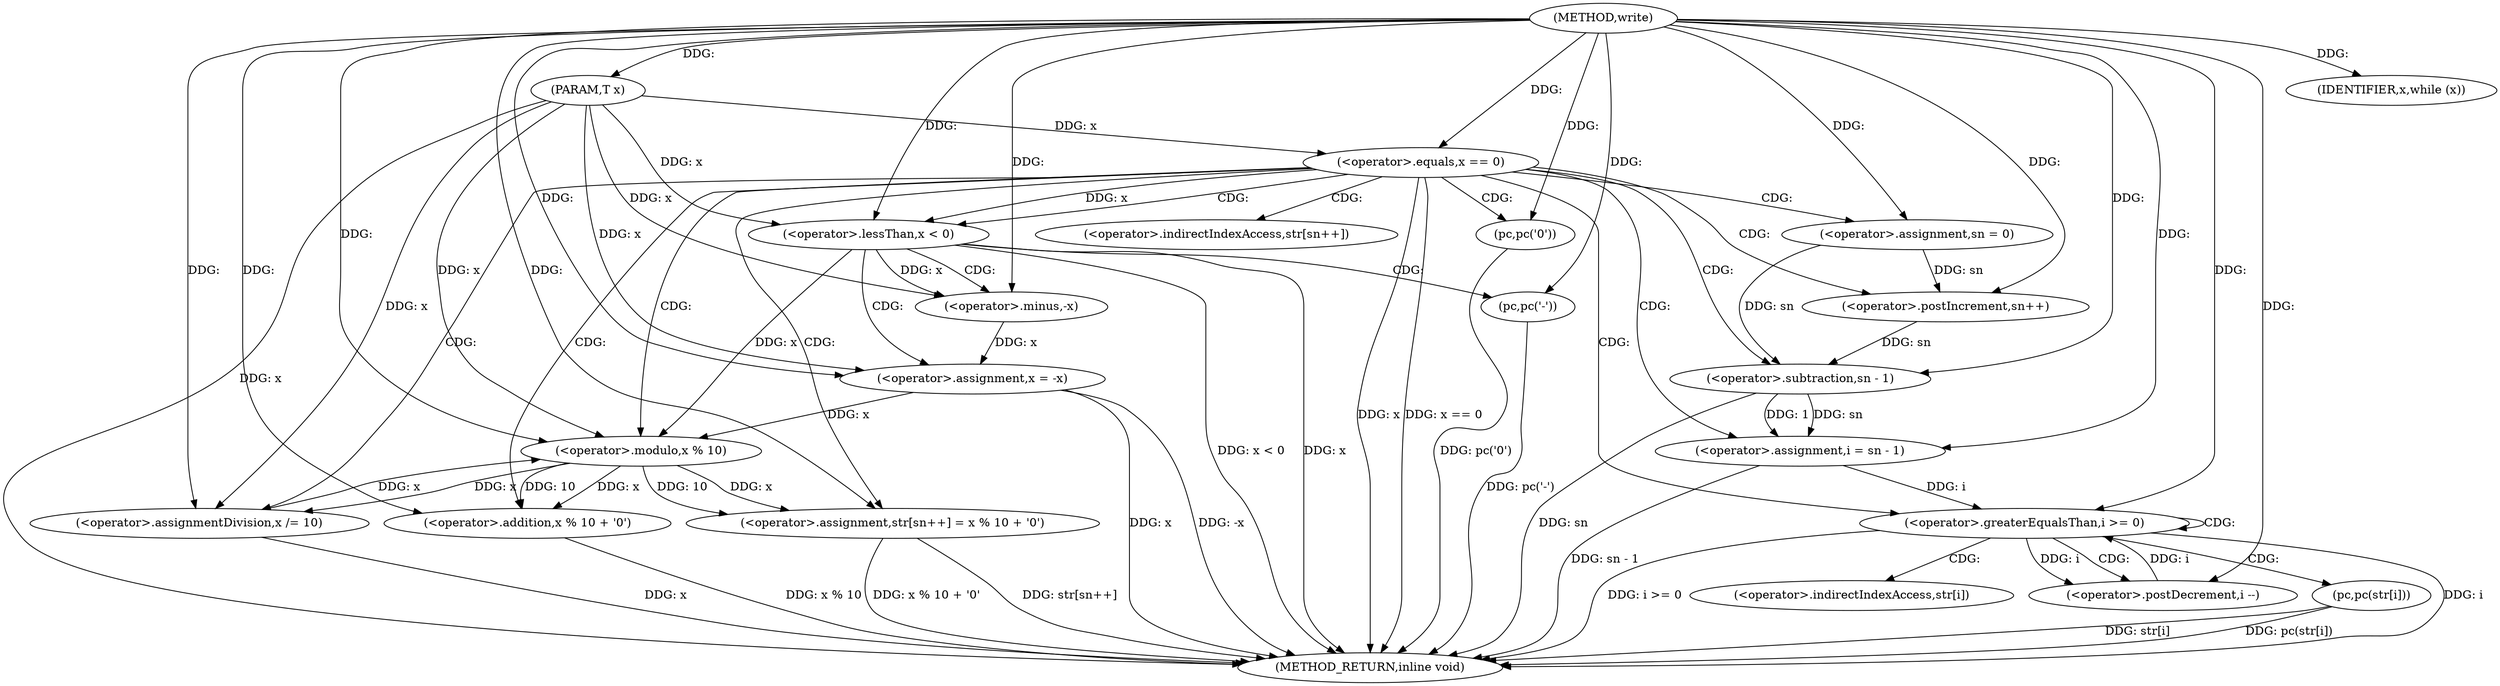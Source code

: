 digraph "write" {  
"1000398" [label = "(METHOD,write)" ]
"1000457" [label = "(METHOD_RETURN,inline void)" ]
"1000399" [label = "(PARAM,T x)" ]
"1000403" [label = "(<operator>.equals,x == 0)" ]
"1000406" [label = "(pc,pc('0'))" ]
"1000422" [label = "(<operator>.assignment,sn = 0)" ]
"1000411" [label = "(<operator>.lessThan,x < 0)" ]
"1000426" [label = "(IDENTIFIER,x,while (x))" ]
"1000443" [label = "(<operator>.assignment,i = sn - 1)" ]
"1000448" [label = "(<operator>.greaterEqualsThan,i >= 0)" ]
"1000451" [label = "(<operator>.postDecrement,i --)" ]
"1000453" [label = "(pc,pc(str[i]))" ]
"1000415" [label = "(pc,pc('-'))" ]
"1000417" [label = "(<operator>.assignment,x = -x)" ]
"1000428" [label = "(<operator>.assignment,str[sn++] = x % 10 + '0')" ]
"1000438" [label = "(<operator>.assignmentDivision,x /= 10)" ]
"1000445" [label = "(<operator>.subtraction,sn - 1)" ]
"1000419" [label = "(<operator>.minus,-x)" ]
"1000433" [label = "(<operator>.addition,x % 10 + '0')" ]
"1000431" [label = "(<operator>.postIncrement,sn++)" ]
"1000434" [label = "(<operator>.modulo,x % 10)" ]
"1000454" [label = "(<operator>.indirectIndexAccess,str[i])" ]
"1000429" [label = "(<operator>.indirectIndexAccess,str[sn++])" ]
  "1000399" -> "1000457"  [ label = "DDG: x"] 
  "1000403" -> "1000457"  [ label = "DDG: x"] 
  "1000403" -> "1000457"  [ label = "DDG: x == 0"] 
  "1000411" -> "1000457"  [ label = "DDG: x"] 
  "1000411" -> "1000457"  [ label = "DDG: x < 0"] 
  "1000415" -> "1000457"  [ label = "DDG: pc('-')"] 
  "1000417" -> "1000457"  [ label = "DDG: x"] 
  "1000417" -> "1000457"  [ label = "DDG: -x"] 
  "1000445" -> "1000457"  [ label = "DDG: sn"] 
  "1000443" -> "1000457"  [ label = "DDG: sn - 1"] 
  "1000448" -> "1000457"  [ label = "DDG: i"] 
  "1000448" -> "1000457"  [ label = "DDG: i >= 0"] 
  "1000453" -> "1000457"  [ label = "DDG: str[i]"] 
  "1000453" -> "1000457"  [ label = "DDG: pc(str[i])"] 
  "1000428" -> "1000457"  [ label = "DDG: str[sn++]"] 
  "1000433" -> "1000457"  [ label = "DDG: x % 10"] 
  "1000428" -> "1000457"  [ label = "DDG: x % 10 + '0'"] 
  "1000438" -> "1000457"  [ label = "DDG: x"] 
  "1000406" -> "1000457"  [ label = "DDG: pc('0')"] 
  "1000398" -> "1000399"  [ label = "DDG: "] 
  "1000399" -> "1000403"  [ label = "DDG: x"] 
  "1000398" -> "1000403"  [ label = "DDG: "] 
  "1000398" -> "1000406"  [ label = "DDG: "] 
  "1000398" -> "1000422"  [ label = "DDG: "] 
  "1000398" -> "1000426"  [ label = "DDG: "] 
  "1000445" -> "1000443"  [ label = "DDG: sn"] 
  "1000445" -> "1000443"  [ label = "DDG: 1"] 
  "1000403" -> "1000411"  [ label = "DDG: x"] 
  "1000399" -> "1000411"  [ label = "DDG: x"] 
  "1000398" -> "1000411"  [ label = "DDG: "] 
  "1000419" -> "1000417"  [ label = "DDG: x"] 
  "1000434" -> "1000428"  [ label = "DDG: x"] 
  "1000434" -> "1000428"  [ label = "DDG: 10"] 
  "1000398" -> "1000428"  [ label = "DDG: "] 
  "1000398" -> "1000438"  [ label = "DDG: "] 
  "1000398" -> "1000443"  [ label = "DDG: "] 
  "1000443" -> "1000448"  [ label = "DDG: i"] 
  "1000451" -> "1000448"  [ label = "DDG: i"] 
  "1000398" -> "1000448"  [ label = "DDG: "] 
  "1000448" -> "1000451"  [ label = "DDG: i"] 
  "1000398" -> "1000451"  [ label = "DDG: "] 
  "1000398" -> "1000415"  [ label = "DDG: "] 
  "1000399" -> "1000417"  [ label = "DDG: x"] 
  "1000398" -> "1000417"  [ label = "DDG: "] 
  "1000434" -> "1000438"  [ label = "DDG: x"] 
  "1000399" -> "1000438"  [ label = "DDG: x"] 
  "1000422" -> "1000445"  [ label = "DDG: sn"] 
  "1000431" -> "1000445"  [ label = "DDG: sn"] 
  "1000398" -> "1000445"  [ label = "DDG: "] 
  "1000411" -> "1000419"  [ label = "DDG: x"] 
  "1000399" -> "1000419"  [ label = "DDG: x"] 
  "1000398" -> "1000419"  [ label = "DDG: "] 
  "1000434" -> "1000433"  [ label = "DDG: x"] 
  "1000434" -> "1000433"  [ label = "DDG: 10"] 
  "1000398" -> "1000433"  [ label = "DDG: "] 
  "1000422" -> "1000431"  [ label = "DDG: sn"] 
  "1000398" -> "1000431"  [ label = "DDG: "] 
  "1000411" -> "1000434"  [ label = "DDG: x"] 
  "1000417" -> "1000434"  [ label = "DDG: x"] 
  "1000438" -> "1000434"  [ label = "DDG: x"] 
  "1000399" -> "1000434"  [ label = "DDG: x"] 
  "1000398" -> "1000434"  [ label = "DDG: "] 
  "1000403" -> "1000445"  [ label = "CDG: "] 
  "1000403" -> "1000422"  [ label = "CDG: "] 
  "1000403" -> "1000443"  [ label = "CDG: "] 
  "1000403" -> "1000406"  [ label = "CDG: "] 
  "1000403" -> "1000411"  [ label = "CDG: "] 
  "1000403" -> "1000448"  [ label = "CDG: "] 
  "1000403" -> "1000431"  [ label = "CDG: "] 
  "1000403" -> "1000429"  [ label = "CDG: "] 
  "1000403" -> "1000434"  [ label = "CDG: "] 
  "1000403" -> "1000438"  [ label = "CDG: "] 
  "1000403" -> "1000428"  [ label = "CDG: "] 
  "1000403" -> "1000433"  [ label = "CDG: "] 
  "1000411" -> "1000419"  [ label = "CDG: "] 
  "1000411" -> "1000417"  [ label = "CDG: "] 
  "1000411" -> "1000415"  [ label = "CDG: "] 
  "1000448" -> "1000451"  [ label = "CDG: "] 
  "1000448" -> "1000454"  [ label = "CDG: "] 
  "1000448" -> "1000453"  [ label = "CDG: "] 
  "1000448" -> "1000448"  [ label = "CDG: "] 
}
